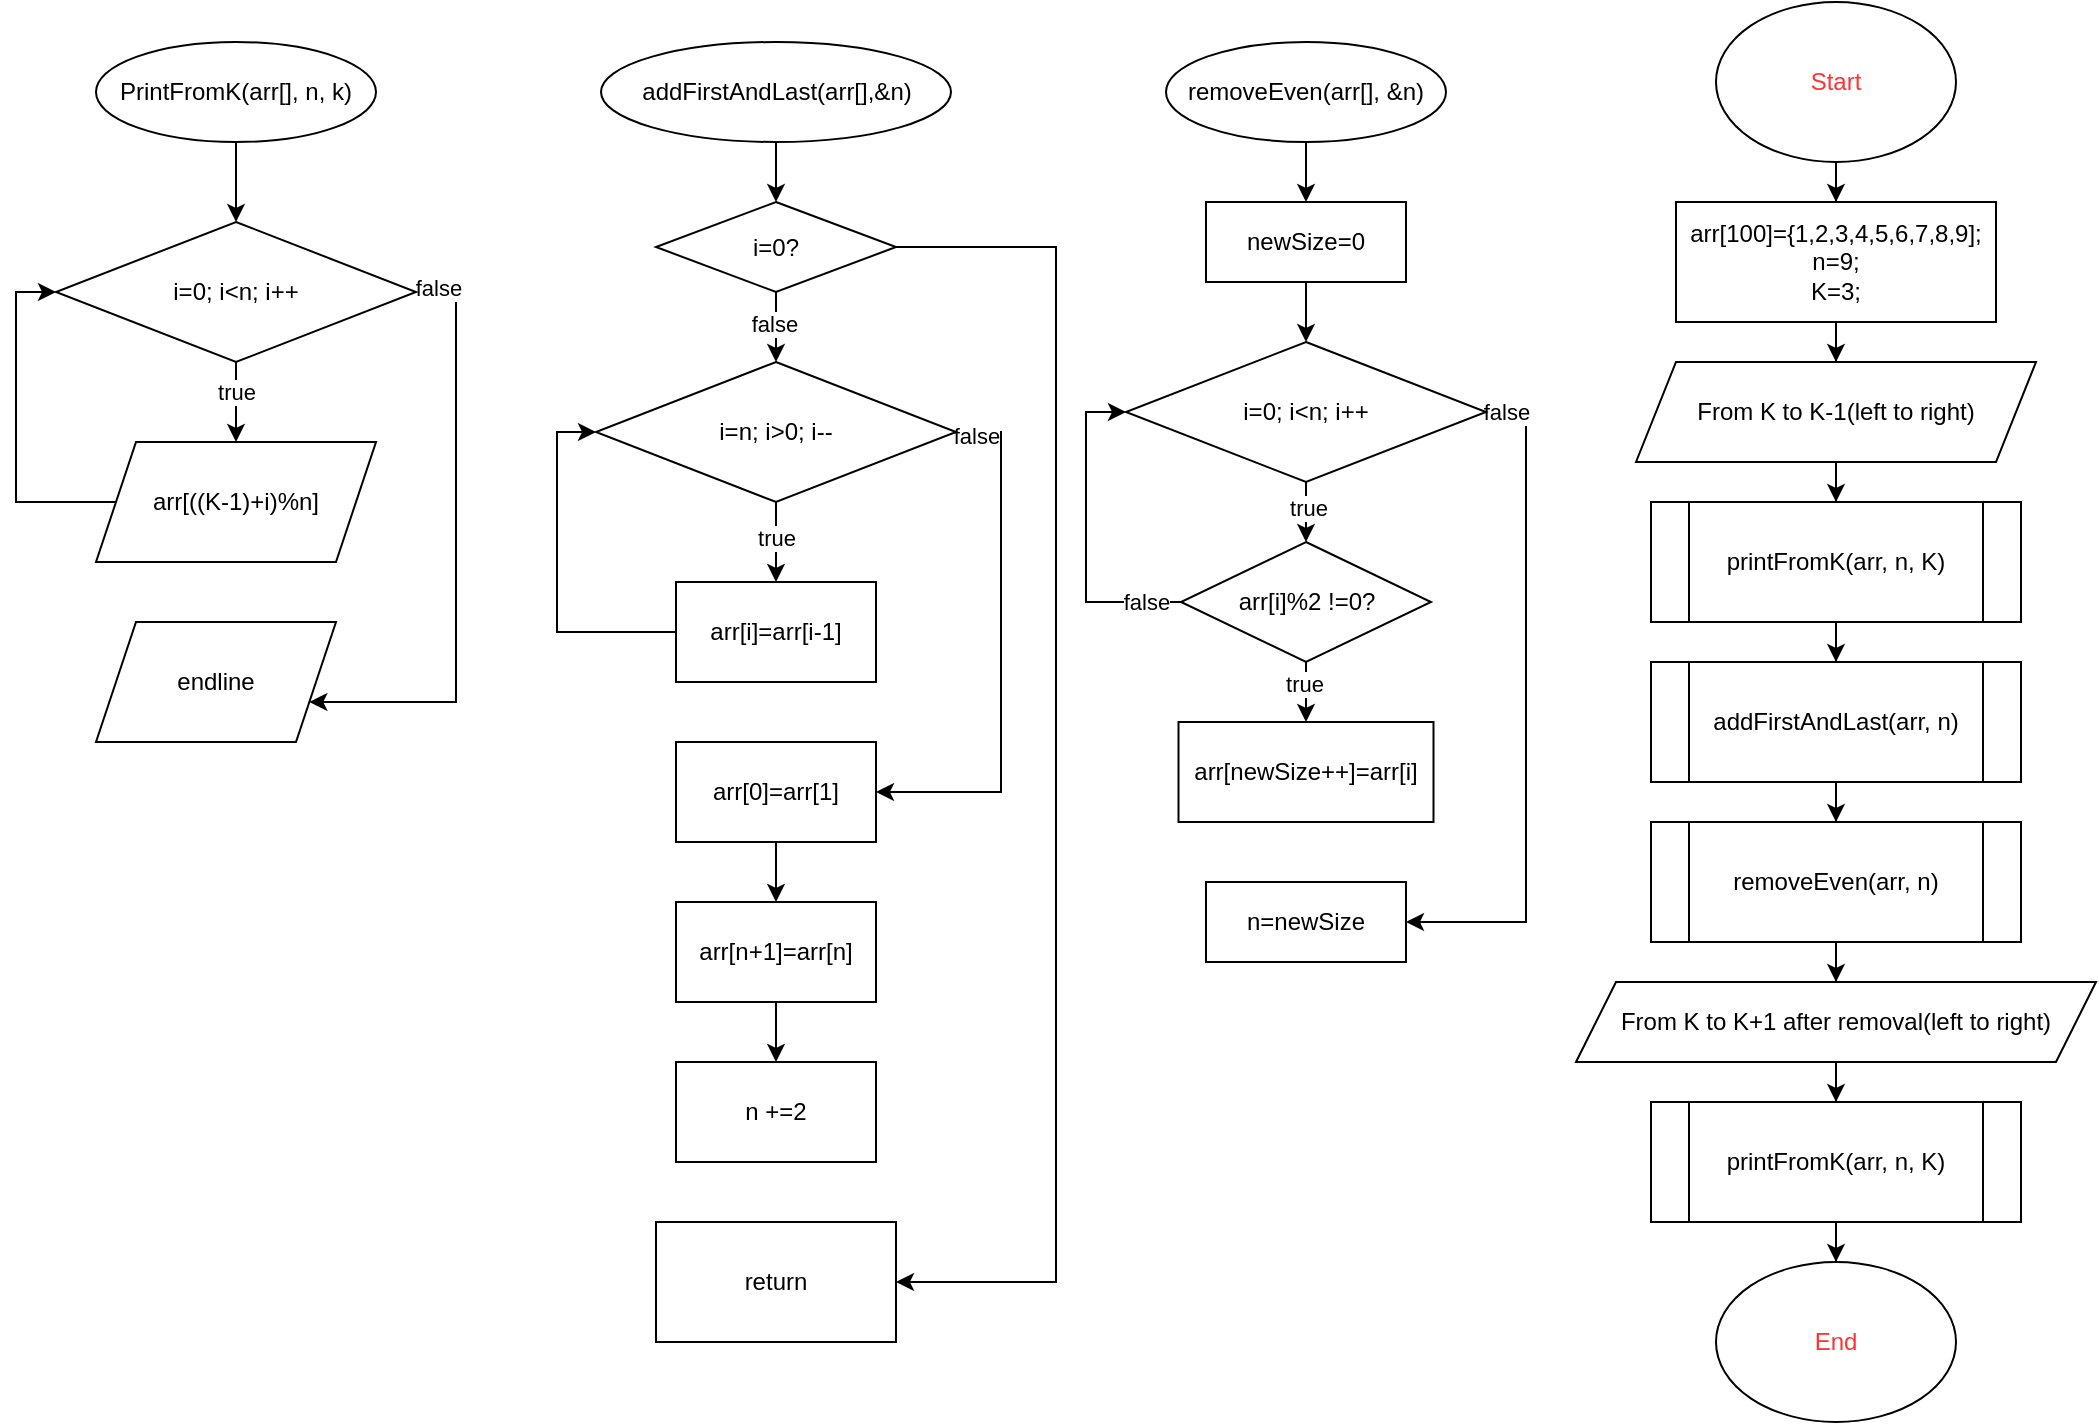 <mxfile version="24.7.17">
  <diagram name="Страница — 1" id="GRUbwB2yIFI2KA5fCQHX">
    <mxGraphModel dx="1221" dy="717" grid="1" gridSize="10" guides="1" tooltips="1" connect="1" arrows="1" fold="1" page="1" pageScale="1" pageWidth="1169" pageHeight="1654" math="0" shadow="0">
      <root>
        <mxCell id="0" />
        <mxCell id="1" parent="0" />
        <mxCell id="T6DB9tusTH-5exay1hrw-3" style="edgeStyle=orthogonalEdgeStyle;rounded=0;orthogonalLoop=1;jettySize=auto;html=1;entryX=0.5;entryY=0;entryDx=0;entryDy=0;" edge="1" parent="1" source="T6DB9tusTH-5exay1hrw-1" target="T6DB9tusTH-5exay1hrw-2">
          <mxGeometry relative="1" as="geometry" />
        </mxCell>
        <mxCell id="T6DB9tusTH-5exay1hrw-1" value="PrintFromK(arr[], n, k)" style="ellipse;whiteSpace=wrap;html=1;" vertex="1" parent="1">
          <mxGeometry x="90" y="30" width="140" height="50" as="geometry" />
        </mxCell>
        <mxCell id="T6DB9tusTH-5exay1hrw-5" style="edgeStyle=orthogonalEdgeStyle;rounded=0;orthogonalLoop=1;jettySize=auto;html=1;" edge="1" parent="1" source="T6DB9tusTH-5exay1hrw-2" target="T6DB9tusTH-5exay1hrw-4">
          <mxGeometry relative="1" as="geometry" />
        </mxCell>
        <mxCell id="T6DB9tusTH-5exay1hrw-6" value="true" style="edgeLabel;html=1;align=center;verticalAlign=middle;resizable=0;points=[];" vertex="1" connectable="0" parent="T6DB9tusTH-5exay1hrw-5">
          <mxGeometry x="-0.25" relative="1" as="geometry">
            <mxPoint as="offset" />
          </mxGeometry>
        </mxCell>
        <mxCell id="T6DB9tusTH-5exay1hrw-7" style="edgeStyle=orthogonalEdgeStyle;rounded=0;orthogonalLoop=1;jettySize=auto;html=1;" edge="1" parent="1" source="T6DB9tusTH-5exay1hrw-2" target="T6DB9tusTH-5exay1hrw-8">
          <mxGeometry relative="1" as="geometry">
            <mxPoint x="280" y="330" as="targetPoint" />
            <Array as="points">
              <mxPoint x="270" y="155" />
              <mxPoint x="270" y="360" />
            </Array>
          </mxGeometry>
        </mxCell>
        <mxCell id="T6DB9tusTH-5exay1hrw-11" value="false" style="edgeLabel;html=1;align=center;verticalAlign=middle;resizable=0;points=[];" vertex="1" connectable="0" parent="T6DB9tusTH-5exay1hrw-7">
          <mxGeometry x="-0.926" y="2" relative="1" as="geometry">
            <mxPoint as="offset" />
          </mxGeometry>
        </mxCell>
        <mxCell id="T6DB9tusTH-5exay1hrw-2" value="i=0; i&amp;lt;n; i++" style="rhombus;whiteSpace=wrap;html=1;" vertex="1" parent="1">
          <mxGeometry x="70" y="120" width="180" height="70" as="geometry" />
        </mxCell>
        <mxCell id="T6DB9tusTH-5exay1hrw-12" style="edgeStyle=orthogonalEdgeStyle;rounded=0;orthogonalLoop=1;jettySize=auto;html=1;entryX=0;entryY=0.5;entryDx=0;entryDy=0;" edge="1" parent="1" source="T6DB9tusTH-5exay1hrw-4" target="T6DB9tusTH-5exay1hrw-2">
          <mxGeometry relative="1" as="geometry">
            <Array as="points">
              <mxPoint x="50" y="260" />
              <mxPoint x="50" y="155" />
            </Array>
          </mxGeometry>
        </mxCell>
        <mxCell id="T6DB9tusTH-5exay1hrw-4" value="arr[((K-1)+i)%n]" style="shape=parallelogram;perimeter=parallelogramPerimeter;whiteSpace=wrap;html=1;fixedSize=1;" vertex="1" parent="1">
          <mxGeometry x="90" y="230" width="140" height="60" as="geometry" />
        </mxCell>
        <mxCell id="T6DB9tusTH-5exay1hrw-8" value="endline" style="shape=parallelogram;perimeter=parallelogramPerimeter;whiteSpace=wrap;html=1;fixedSize=1;" vertex="1" parent="1">
          <mxGeometry x="90" y="320" width="120" height="60" as="geometry" />
        </mxCell>
        <mxCell id="T6DB9tusTH-5exay1hrw-32" value="" style="group" vertex="1" connectable="0" parent="1">
          <mxGeometry x="340" y="30" width="202.5" height="560" as="geometry" />
        </mxCell>
        <mxCell id="T6DB9tusTH-5exay1hrw-16" style="edgeStyle=orthogonalEdgeStyle;rounded=0;orthogonalLoop=1;jettySize=auto;html=1;entryX=0.5;entryY=0;entryDx=0;entryDy=0;" edge="1" parent="T6DB9tusTH-5exay1hrw-32" source="T6DB9tusTH-5exay1hrw-13" target="T6DB9tusTH-5exay1hrw-15">
          <mxGeometry relative="1" as="geometry" />
        </mxCell>
        <mxCell id="T6DB9tusTH-5exay1hrw-13" value="addFirstAndLast(arr[],&amp;amp;n)" style="ellipse;whiteSpace=wrap;html=1;" vertex="1" parent="T6DB9tusTH-5exay1hrw-32">
          <mxGeometry x="2.5" width="175" height="50" as="geometry" />
        </mxCell>
        <mxCell id="T6DB9tusTH-5exay1hrw-18" style="edgeStyle=orthogonalEdgeStyle;rounded=0;orthogonalLoop=1;jettySize=auto;html=1;entryX=0.5;entryY=0;entryDx=0;entryDy=0;" edge="1" parent="T6DB9tusTH-5exay1hrw-32" source="T6DB9tusTH-5exay1hrw-15" target="T6DB9tusTH-5exay1hrw-17">
          <mxGeometry relative="1" as="geometry" />
        </mxCell>
        <mxCell id="T6DB9tusTH-5exay1hrw-19" value="false" style="edgeLabel;html=1;align=center;verticalAlign=middle;resizable=0;points=[];" vertex="1" connectable="0" parent="T6DB9tusTH-5exay1hrw-18">
          <mxGeometry x="0.156" y="-1" relative="1" as="geometry">
            <mxPoint as="offset" />
          </mxGeometry>
        </mxCell>
        <mxCell id="T6DB9tusTH-5exay1hrw-15" value="i=0?" style="rhombus;whiteSpace=wrap;html=1;" vertex="1" parent="T6DB9tusTH-5exay1hrw-32">
          <mxGeometry x="30" y="80" width="120" height="45" as="geometry" />
        </mxCell>
        <mxCell id="T6DB9tusTH-5exay1hrw-21" style="edgeStyle=orthogonalEdgeStyle;rounded=0;orthogonalLoop=1;jettySize=auto;html=1;entryX=0.5;entryY=0;entryDx=0;entryDy=0;" edge="1" parent="T6DB9tusTH-5exay1hrw-32" source="T6DB9tusTH-5exay1hrw-17" target="T6DB9tusTH-5exay1hrw-20">
          <mxGeometry relative="1" as="geometry" />
        </mxCell>
        <mxCell id="T6DB9tusTH-5exay1hrw-23" value="true" style="edgeLabel;html=1;align=center;verticalAlign=middle;resizable=0;points=[];" vertex="1" connectable="0" parent="T6DB9tusTH-5exay1hrw-21">
          <mxGeometry x="-0.1" relative="1" as="geometry">
            <mxPoint as="offset" />
          </mxGeometry>
        </mxCell>
        <mxCell id="T6DB9tusTH-5exay1hrw-25" style="edgeStyle=orthogonalEdgeStyle;rounded=0;orthogonalLoop=1;jettySize=auto;html=1;" edge="1" parent="T6DB9tusTH-5exay1hrw-32" source="T6DB9tusTH-5exay1hrw-17" target="T6DB9tusTH-5exay1hrw-24">
          <mxGeometry relative="1" as="geometry">
            <Array as="points">
              <mxPoint x="202.5" y="195" />
              <mxPoint x="202.5" y="375" />
            </Array>
          </mxGeometry>
        </mxCell>
        <mxCell id="T6DB9tusTH-5exay1hrw-26" value="false" style="edgeLabel;html=1;align=center;verticalAlign=middle;resizable=0;points=[];" vertex="1" connectable="0" parent="T6DB9tusTH-5exay1hrw-25">
          <mxGeometry x="-0.923" y="-2" relative="1" as="geometry">
            <mxPoint as="offset" />
          </mxGeometry>
        </mxCell>
        <mxCell id="T6DB9tusTH-5exay1hrw-17" value="i=n; i&amp;gt;0; i--" style="rhombus;whiteSpace=wrap;html=1;" vertex="1" parent="T6DB9tusTH-5exay1hrw-32">
          <mxGeometry y="160" width="180" height="70" as="geometry" />
        </mxCell>
        <mxCell id="T6DB9tusTH-5exay1hrw-20" value="arr[i]=arr[i-1]" style="rounded=0;whiteSpace=wrap;html=1;" vertex="1" parent="T6DB9tusTH-5exay1hrw-32">
          <mxGeometry x="40" y="270" width="100" height="50" as="geometry" />
        </mxCell>
        <mxCell id="T6DB9tusTH-5exay1hrw-29" style="edgeStyle=orthogonalEdgeStyle;rounded=0;orthogonalLoop=1;jettySize=auto;html=1;entryX=0.5;entryY=0;entryDx=0;entryDy=0;" edge="1" parent="T6DB9tusTH-5exay1hrw-32" source="T6DB9tusTH-5exay1hrw-24" target="T6DB9tusTH-5exay1hrw-28">
          <mxGeometry relative="1" as="geometry" />
        </mxCell>
        <mxCell id="T6DB9tusTH-5exay1hrw-24" value="arr[0]=arr[1]" style="rounded=0;whiteSpace=wrap;html=1;" vertex="1" parent="T6DB9tusTH-5exay1hrw-32">
          <mxGeometry x="40" y="350" width="100" height="50" as="geometry" />
        </mxCell>
        <mxCell id="T6DB9tusTH-5exay1hrw-31" style="edgeStyle=orthogonalEdgeStyle;rounded=0;orthogonalLoop=1;jettySize=auto;html=1;entryX=0.5;entryY=0;entryDx=0;entryDy=0;" edge="1" parent="T6DB9tusTH-5exay1hrw-32" source="T6DB9tusTH-5exay1hrw-28" target="T6DB9tusTH-5exay1hrw-30">
          <mxGeometry relative="1" as="geometry" />
        </mxCell>
        <mxCell id="T6DB9tusTH-5exay1hrw-28" value="arr[n+1]=arr[n]" style="rounded=0;whiteSpace=wrap;html=1;" vertex="1" parent="T6DB9tusTH-5exay1hrw-32">
          <mxGeometry x="40" y="430" width="100" height="50" as="geometry" />
        </mxCell>
        <mxCell id="T6DB9tusTH-5exay1hrw-30" value="n +=2" style="rounded=0;whiteSpace=wrap;html=1;" vertex="1" parent="T6DB9tusTH-5exay1hrw-32">
          <mxGeometry x="40" y="510" width="100" height="50" as="geometry" />
        </mxCell>
        <mxCell id="T6DB9tusTH-5exay1hrw-22" style="edgeStyle=orthogonalEdgeStyle;rounded=0;orthogonalLoop=1;jettySize=auto;html=1;entryX=0;entryY=0.5;entryDx=0;entryDy=0;" edge="1" parent="T6DB9tusTH-5exay1hrw-32" source="T6DB9tusTH-5exay1hrw-20" target="T6DB9tusTH-5exay1hrw-17">
          <mxGeometry relative="1" as="geometry">
            <Array as="points">
              <mxPoint x="-19.5" y="295" />
              <mxPoint x="-19.5" y="195" />
            </Array>
          </mxGeometry>
        </mxCell>
        <mxCell id="T6DB9tusTH-5exay1hrw-36" style="edgeStyle=orthogonalEdgeStyle;rounded=0;orthogonalLoop=1;jettySize=auto;html=1;" edge="1" parent="1" source="T6DB9tusTH-5exay1hrw-34" target="T6DB9tusTH-5exay1hrw-35">
          <mxGeometry relative="1" as="geometry" />
        </mxCell>
        <mxCell id="T6DB9tusTH-5exay1hrw-34" value="removeEven(arr[], &amp;amp;n)" style="ellipse;whiteSpace=wrap;html=1;" vertex="1" parent="1">
          <mxGeometry x="625" y="30" width="140" height="50" as="geometry" />
        </mxCell>
        <mxCell id="T6DB9tusTH-5exay1hrw-38" style="edgeStyle=orthogonalEdgeStyle;rounded=0;orthogonalLoop=1;jettySize=auto;html=1;entryX=0.5;entryY=0;entryDx=0;entryDy=0;" edge="1" parent="1" source="T6DB9tusTH-5exay1hrw-35" target="T6DB9tusTH-5exay1hrw-37">
          <mxGeometry relative="1" as="geometry" />
        </mxCell>
        <mxCell id="T6DB9tusTH-5exay1hrw-35" value="newSize=0" style="rounded=0;whiteSpace=wrap;html=1;" vertex="1" parent="1">
          <mxGeometry x="645" y="110" width="100" height="40" as="geometry" />
        </mxCell>
        <mxCell id="T6DB9tusTH-5exay1hrw-42" style="edgeStyle=orthogonalEdgeStyle;rounded=0;orthogonalLoop=1;jettySize=auto;html=1;entryX=0.5;entryY=0;entryDx=0;entryDy=0;" edge="1" parent="1" source="T6DB9tusTH-5exay1hrw-37" target="T6DB9tusTH-5exay1hrw-41">
          <mxGeometry relative="1" as="geometry" />
        </mxCell>
        <mxCell id="T6DB9tusTH-5exay1hrw-46" value="true" style="edgeLabel;html=1;align=center;verticalAlign=middle;resizable=0;points=[];" vertex="1" connectable="0" parent="T6DB9tusTH-5exay1hrw-42">
          <mxGeometry x="0.307" y="1" relative="1" as="geometry">
            <mxPoint as="offset" />
          </mxGeometry>
        </mxCell>
        <mxCell id="T6DB9tusTH-5exay1hrw-50" style="edgeStyle=orthogonalEdgeStyle;rounded=0;orthogonalLoop=1;jettySize=auto;html=1;entryX=1;entryY=0.5;entryDx=0;entryDy=0;" edge="1" parent="1" source="T6DB9tusTH-5exay1hrw-37" target="T6DB9tusTH-5exay1hrw-48">
          <mxGeometry relative="1" as="geometry">
            <Array as="points">
              <mxPoint x="805" y="215" />
              <mxPoint x="805" y="470" />
            </Array>
          </mxGeometry>
        </mxCell>
        <mxCell id="T6DB9tusTH-5exay1hrw-51" value="false" style="edgeLabel;html=1;align=center;verticalAlign=middle;resizable=0;points=[];" vertex="1" connectable="0" parent="T6DB9tusTH-5exay1hrw-50">
          <mxGeometry x="-0.942" relative="1" as="geometry">
            <mxPoint as="offset" />
          </mxGeometry>
        </mxCell>
        <mxCell id="T6DB9tusTH-5exay1hrw-37" value="i=0; i&amp;lt;n; i++" style="rhombus;whiteSpace=wrap;html=1;" vertex="1" parent="1">
          <mxGeometry x="605" y="180" width="180" height="70" as="geometry" />
        </mxCell>
        <mxCell id="T6DB9tusTH-5exay1hrw-39" value="return" style="rounded=0;whiteSpace=wrap;html=1;" vertex="1" parent="1">
          <mxGeometry x="370" y="620" width="120" height="60" as="geometry" />
        </mxCell>
        <mxCell id="T6DB9tusTH-5exay1hrw-40" style="edgeStyle=orthogonalEdgeStyle;rounded=0;orthogonalLoop=1;jettySize=auto;html=1;entryX=1;entryY=0.5;entryDx=0;entryDy=0;" edge="1" parent="1" source="T6DB9tusTH-5exay1hrw-15" target="T6DB9tusTH-5exay1hrw-39">
          <mxGeometry relative="1" as="geometry">
            <Array as="points">
              <mxPoint x="570" y="133" />
              <mxPoint x="570" y="650" />
            </Array>
          </mxGeometry>
        </mxCell>
        <mxCell id="T6DB9tusTH-5exay1hrw-44" style="edgeStyle=orthogonalEdgeStyle;rounded=0;orthogonalLoop=1;jettySize=auto;html=1;entryX=0.5;entryY=0;entryDx=0;entryDy=0;" edge="1" parent="1" source="T6DB9tusTH-5exay1hrw-41" target="T6DB9tusTH-5exay1hrw-43">
          <mxGeometry relative="1" as="geometry" />
        </mxCell>
        <mxCell id="T6DB9tusTH-5exay1hrw-45" value="true" style="edgeLabel;html=1;align=center;verticalAlign=middle;resizable=0;points=[];" vertex="1" connectable="0" parent="T6DB9tusTH-5exay1hrw-44">
          <mxGeometry x="0.227" y="-1" relative="1" as="geometry">
            <mxPoint as="offset" />
          </mxGeometry>
        </mxCell>
        <mxCell id="T6DB9tusTH-5exay1hrw-52" style="edgeStyle=orthogonalEdgeStyle;rounded=0;orthogonalLoop=1;jettySize=auto;html=1;entryX=0;entryY=0.5;entryDx=0;entryDy=0;" edge="1" parent="1" source="T6DB9tusTH-5exay1hrw-41" target="T6DB9tusTH-5exay1hrw-37">
          <mxGeometry relative="1" as="geometry">
            <Array as="points">
              <mxPoint x="585" y="310" />
              <mxPoint x="585" y="215" />
            </Array>
          </mxGeometry>
        </mxCell>
        <mxCell id="T6DB9tusTH-5exay1hrw-54" value="false" style="edgeLabel;html=1;align=center;verticalAlign=middle;resizable=0;points=[];" vertex="1" connectable="0" parent="T6DB9tusTH-5exay1hrw-52">
          <mxGeometry x="-0.78" relative="1" as="geometry">
            <mxPoint as="offset" />
          </mxGeometry>
        </mxCell>
        <mxCell id="T6DB9tusTH-5exay1hrw-41" value="arr[i]%2 !=0?" style="rhombus;whiteSpace=wrap;html=1;" vertex="1" parent="1">
          <mxGeometry x="632.5" y="280" width="125" height="60" as="geometry" />
        </mxCell>
        <mxCell id="T6DB9tusTH-5exay1hrw-43" value="arr[newSize++]=arr[i]" style="rounded=0;whiteSpace=wrap;html=1;" vertex="1" parent="1">
          <mxGeometry x="631.25" y="370" width="127.5" height="50" as="geometry" />
        </mxCell>
        <mxCell id="T6DB9tusTH-5exay1hrw-48" value="n=newSize" style="rounded=0;whiteSpace=wrap;html=1;" vertex="1" parent="1">
          <mxGeometry x="645" y="450" width="100" height="40" as="geometry" />
        </mxCell>
        <mxCell id="T6DB9tusTH-5exay1hrw-57" style="edgeStyle=orthogonalEdgeStyle;rounded=0;orthogonalLoop=1;jettySize=auto;html=1;entryX=0.5;entryY=0;entryDx=0;entryDy=0;" edge="1" parent="1" source="T6DB9tusTH-5exay1hrw-55" target="T6DB9tusTH-5exay1hrw-56">
          <mxGeometry relative="1" as="geometry" />
        </mxCell>
        <mxCell id="T6DB9tusTH-5exay1hrw-55" value="&lt;font color=&quot;#ff3333&quot;&gt;Start&lt;/font&gt;" style="ellipse;whiteSpace=wrap;html=1;" vertex="1" parent="1">
          <mxGeometry x="900" y="10" width="120" height="80" as="geometry" />
        </mxCell>
        <mxCell id="T6DB9tusTH-5exay1hrw-59" style="edgeStyle=orthogonalEdgeStyle;rounded=0;orthogonalLoop=1;jettySize=auto;html=1;entryX=0.5;entryY=0;entryDx=0;entryDy=0;" edge="1" parent="1" source="T6DB9tusTH-5exay1hrw-56" target="T6DB9tusTH-5exay1hrw-58">
          <mxGeometry relative="1" as="geometry" />
        </mxCell>
        <mxCell id="T6DB9tusTH-5exay1hrw-56" value="arr[100]={1,2,3,4,5,6,7,8,9];&lt;div&gt;n=9;&lt;/div&gt;&lt;div&gt;K=3;&lt;/div&gt;" style="rounded=0;whiteSpace=wrap;html=1;" vertex="1" parent="1">
          <mxGeometry x="880" y="110" width="160" height="60" as="geometry" />
        </mxCell>
        <mxCell id="T6DB9tusTH-5exay1hrw-61" style="edgeStyle=orthogonalEdgeStyle;rounded=0;orthogonalLoop=1;jettySize=auto;html=1;entryX=0.5;entryY=0;entryDx=0;entryDy=0;" edge="1" parent="1" source="T6DB9tusTH-5exay1hrw-58" target="T6DB9tusTH-5exay1hrw-60">
          <mxGeometry relative="1" as="geometry" />
        </mxCell>
        <mxCell id="T6DB9tusTH-5exay1hrw-58" value="From K to K-1(left to right)" style="shape=parallelogram;perimeter=parallelogramPerimeter;whiteSpace=wrap;html=1;fixedSize=1;" vertex="1" parent="1">
          <mxGeometry x="860" y="190" width="200" height="50" as="geometry" />
        </mxCell>
        <mxCell id="T6DB9tusTH-5exay1hrw-64" style="edgeStyle=orthogonalEdgeStyle;rounded=0;orthogonalLoop=1;jettySize=auto;html=1;entryX=0.5;entryY=0;entryDx=0;entryDy=0;" edge="1" parent="1" source="T6DB9tusTH-5exay1hrw-60" target="T6DB9tusTH-5exay1hrw-62">
          <mxGeometry relative="1" as="geometry" />
        </mxCell>
        <mxCell id="T6DB9tusTH-5exay1hrw-60" value="printFromK(arr, n, K)" style="shape=process;whiteSpace=wrap;html=1;backgroundOutline=1;" vertex="1" parent="1">
          <mxGeometry x="867.5" y="260" width="185" height="60" as="geometry" />
        </mxCell>
        <mxCell id="T6DB9tusTH-5exay1hrw-65" style="edgeStyle=orthogonalEdgeStyle;rounded=0;orthogonalLoop=1;jettySize=auto;html=1;entryX=0.5;entryY=0;entryDx=0;entryDy=0;" edge="1" parent="1" source="T6DB9tusTH-5exay1hrw-62" target="T6DB9tusTH-5exay1hrw-63">
          <mxGeometry relative="1" as="geometry" />
        </mxCell>
        <mxCell id="T6DB9tusTH-5exay1hrw-62" value="addFirstAndLast(arr, n)" style="shape=process;whiteSpace=wrap;html=1;backgroundOutline=1;" vertex="1" parent="1">
          <mxGeometry x="867.5" y="340" width="185" height="60" as="geometry" />
        </mxCell>
        <mxCell id="T6DB9tusTH-5exay1hrw-67" style="edgeStyle=orthogonalEdgeStyle;rounded=0;orthogonalLoop=1;jettySize=auto;html=1;" edge="1" parent="1" source="T6DB9tusTH-5exay1hrw-63" target="T6DB9tusTH-5exay1hrw-66">
          <mxGeometry relative="1" as="geometry" />
        </mxCell>
        <mxCell id="T6DB9tusTH-5exay1hrw-63" value="removeEven(arr, n)" style="shape=process;whiteSpace=wrap;html=1;backgroundOutline=1;" vertex="1" parent="1">
          <mxGeometry x="867.5" y="420" width="185" height="60" as="geometry" />
        </mxCell>
        <mxCell id="T6DB9tusTH-5exay1hrw-69" style="edgeStyle=orthogonalEdgeStyle;rounded=0;orthogonalLoop=1;jettySize=auto;html=1;" edge="1" parent="1" source="T6DB9tusTH-5exay1hrw-66" target="T6DB9tusTH-5exay1hrw-68">
          <mxGeometry relative="1" as="geometry" />
        </mxCell>
        <mxCell id="T6DB9tusTH-5exay1hrw-66" value="From K to K+1 after removal(left to right)" style="shape=parallelogram;perimeter=parallelogramPerimeter;whiteSpace=wrap;html=1;fixedSize=1;" vertex="1" parent="1">
          <mxGeometry x="830" y="500" width="260" height="40" as="geometry" />
        </mxCell>
        <mxCell id="T6DB9tusTH-5exay1hrw-71" style="edgeStyle=orthogonalEdgeStyle;rounded=0;orthogonalLoop=1;jettySize=auto;html=1;" edge="1" parent="1" source="T6DB9tusTH-5exay1hrw-68" target="T6DB9tusTH-5exay1hrw-70">
          <mxGeometry relative="1" as="geometry" />
        </mxCell>
        <mxCell id="T6DB9tusTH-5exay1hrw-68" value="printFromK(arr, n, K)" style="shape=process;whiteSpace=wrap;html=1;backgroundOutline=1;" vertex="1" parent="1">
          <mxGeometry x="867.5" y="560" width="185" height="60" as="geometry" />
        </mxCell>
        <mxCell id="T6DB9tusTH-5exay1hrw-70" value="&lt;font color=&quot;#ff3333&quot;&gt;End&lt;/font&gt;" style="ellipse;whiteSpace=wrap;html=1;" vertex="1" parent="1">
          <mxGeometry x="900" y="640" width="120" height="80" as="geometry" />
        </mxCell>
      </root>
    </mxGraphModel>
  </diagram>
</mxfile>

